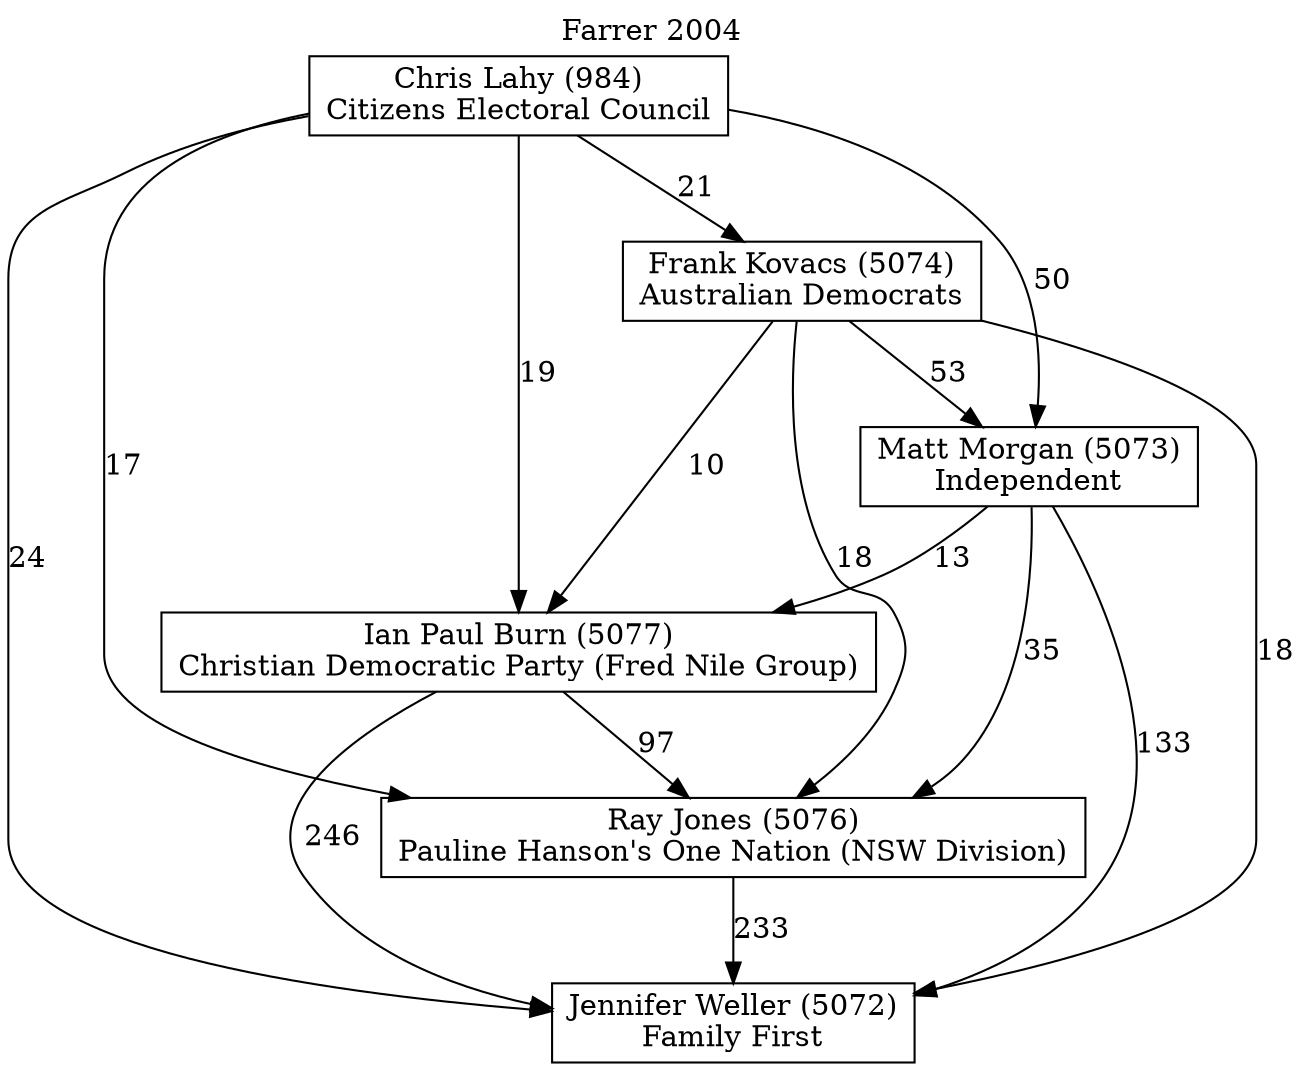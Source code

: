 // House preference flow
digraph "Jennifer Weller (5072)_Farrer_2004" {
	graph [label="Farrer 2004" labelloc=t mclimit=2]
	node [shape=box]
	"Jennifer Weller (5072)" [label="Jennifer Weller (5072)
Family First"]
	"Ray Jones (5076)" [label="Ray Jones (5076)
Pauline Hanson's One Nation (NSW Division)"]
	"Ian Paul Burn (5077)" [label="Ian Paul Burn (5077)
Christian Democratic Party (Fred Nile Group)"]
	"Matt Morgan (5073)" [label="Matt Morgan (5073)
Independent"]
	"Frank Kovacs (5074)" [label="Frank Kovacs (5074)
Australian Democrats"]
	"Chris Lahy (984)" [label="Chris Lahy (984)
Citizens Electoral Council"]
	"Ray Jones (5076)" -> "Jennifer Weller (5072)" [label=233]
	"Ian Paul Burn (5077)" -> "Ray Jones (5076)" [label=97]
	"Matt Morgan (5073)" -> "Ian Paul Burn (5077)" [label=13]
	"Frank Kovacs (5074)" -> "Matt Morgan (5073)" [label=53]
	"Chris Lahy (984)" -> "Frank Kovacs (5074)" [label=21]
	"Ian Paul Burn (5077)" -> "Jennifer Weller (5072)" [label=246]
	"Matt Morgan (5073)" -> "Jennifer Weller (5072)" [label=133]
	"Frank Kovacs (5074)" -> "Jennifer Weller (5072)" [label=18]
	"Chris Lahy (984)" -> "Jennifer Weller (5072)" [label=24]
	"Chris Lahy (984)" -> "Matt Morgan (5073)" [label=50]
	"Frank Kovacs (5074)" -> "Ian Paul Burn (5077)" [label=10]
	"Chris Lahy (984)" -> "Ian Paul Burn (5077)" [label=19]
	"Matt Morgan (5073)" -> "Ray Jones (5076)" [label=35]
	"Frank Kovacs (5074)" -> "Ray Jones (5076)" [label=18]
	"Chris Lahy (984)" -> "Ray Jones (5076)" [label=17]
}
